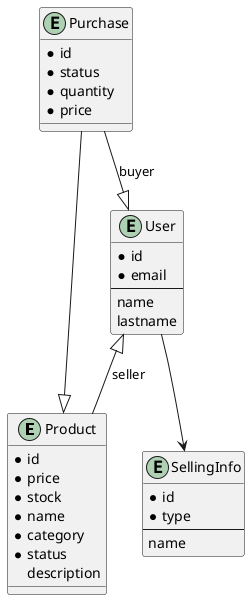 @startuml
'https://plantuml.com/class-diagram

entity Product {
    *id
    *price
    *stock
    *name
    *category
    *status
    description
}

entity User {
    *id
    *email
    --
    name
    lastname
}

entity SellingInfo {
    *id
    *type
    --
    name
}

entity Purchase {
    *id
    *status
    *quantity
    *price
}

User --> SellingInfo

User <|-- Product : seller

Purchase --|> Product

Purchase --|> User : buyer

@enduml